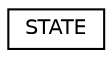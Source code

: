 digraph "Graphical Class Hierarchy"
{
 // LATEX_PDF_SIZE
  edge [fontname="Helvetica",fontsize="10",labelfontname="Helvetica",labelfontsize="10"];
  node [fontname="Helvetica",fontsize="10",shape=record];
  rankdir="LR";
  Node0 [label="STATE",height=0.2,width=0.4,color="black", fillcolor="white", style="filled",URL="$structSTATE.html",tooltip=" "];
}
